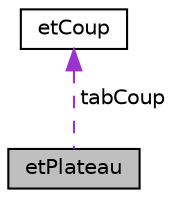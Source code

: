 digraph "etPlateau"
{
  edge [fontname="Helvetica",fontsize="10",labelfontname="Helvetica",labelfontsize="10"];
  node [fontname="Helvetica",fontsize="10",shape=record];
  Node1 [label="etPlateau",height=0.2,width=0.4,color="black", fillcolor="grey75", style="filled", fontcolor="black"];
  Node2 -> Node1 [dir="back",color="darkorchid3",fontsize="10",style="dashed",label=" tabCoup" ,fontname="Helvetica"];
  Node2 [label="etCoup",height=0.2,width=0.4,color="black", fillcolor="white", style="filled",URL="$d4/d19/structet_coup.html"];
}
